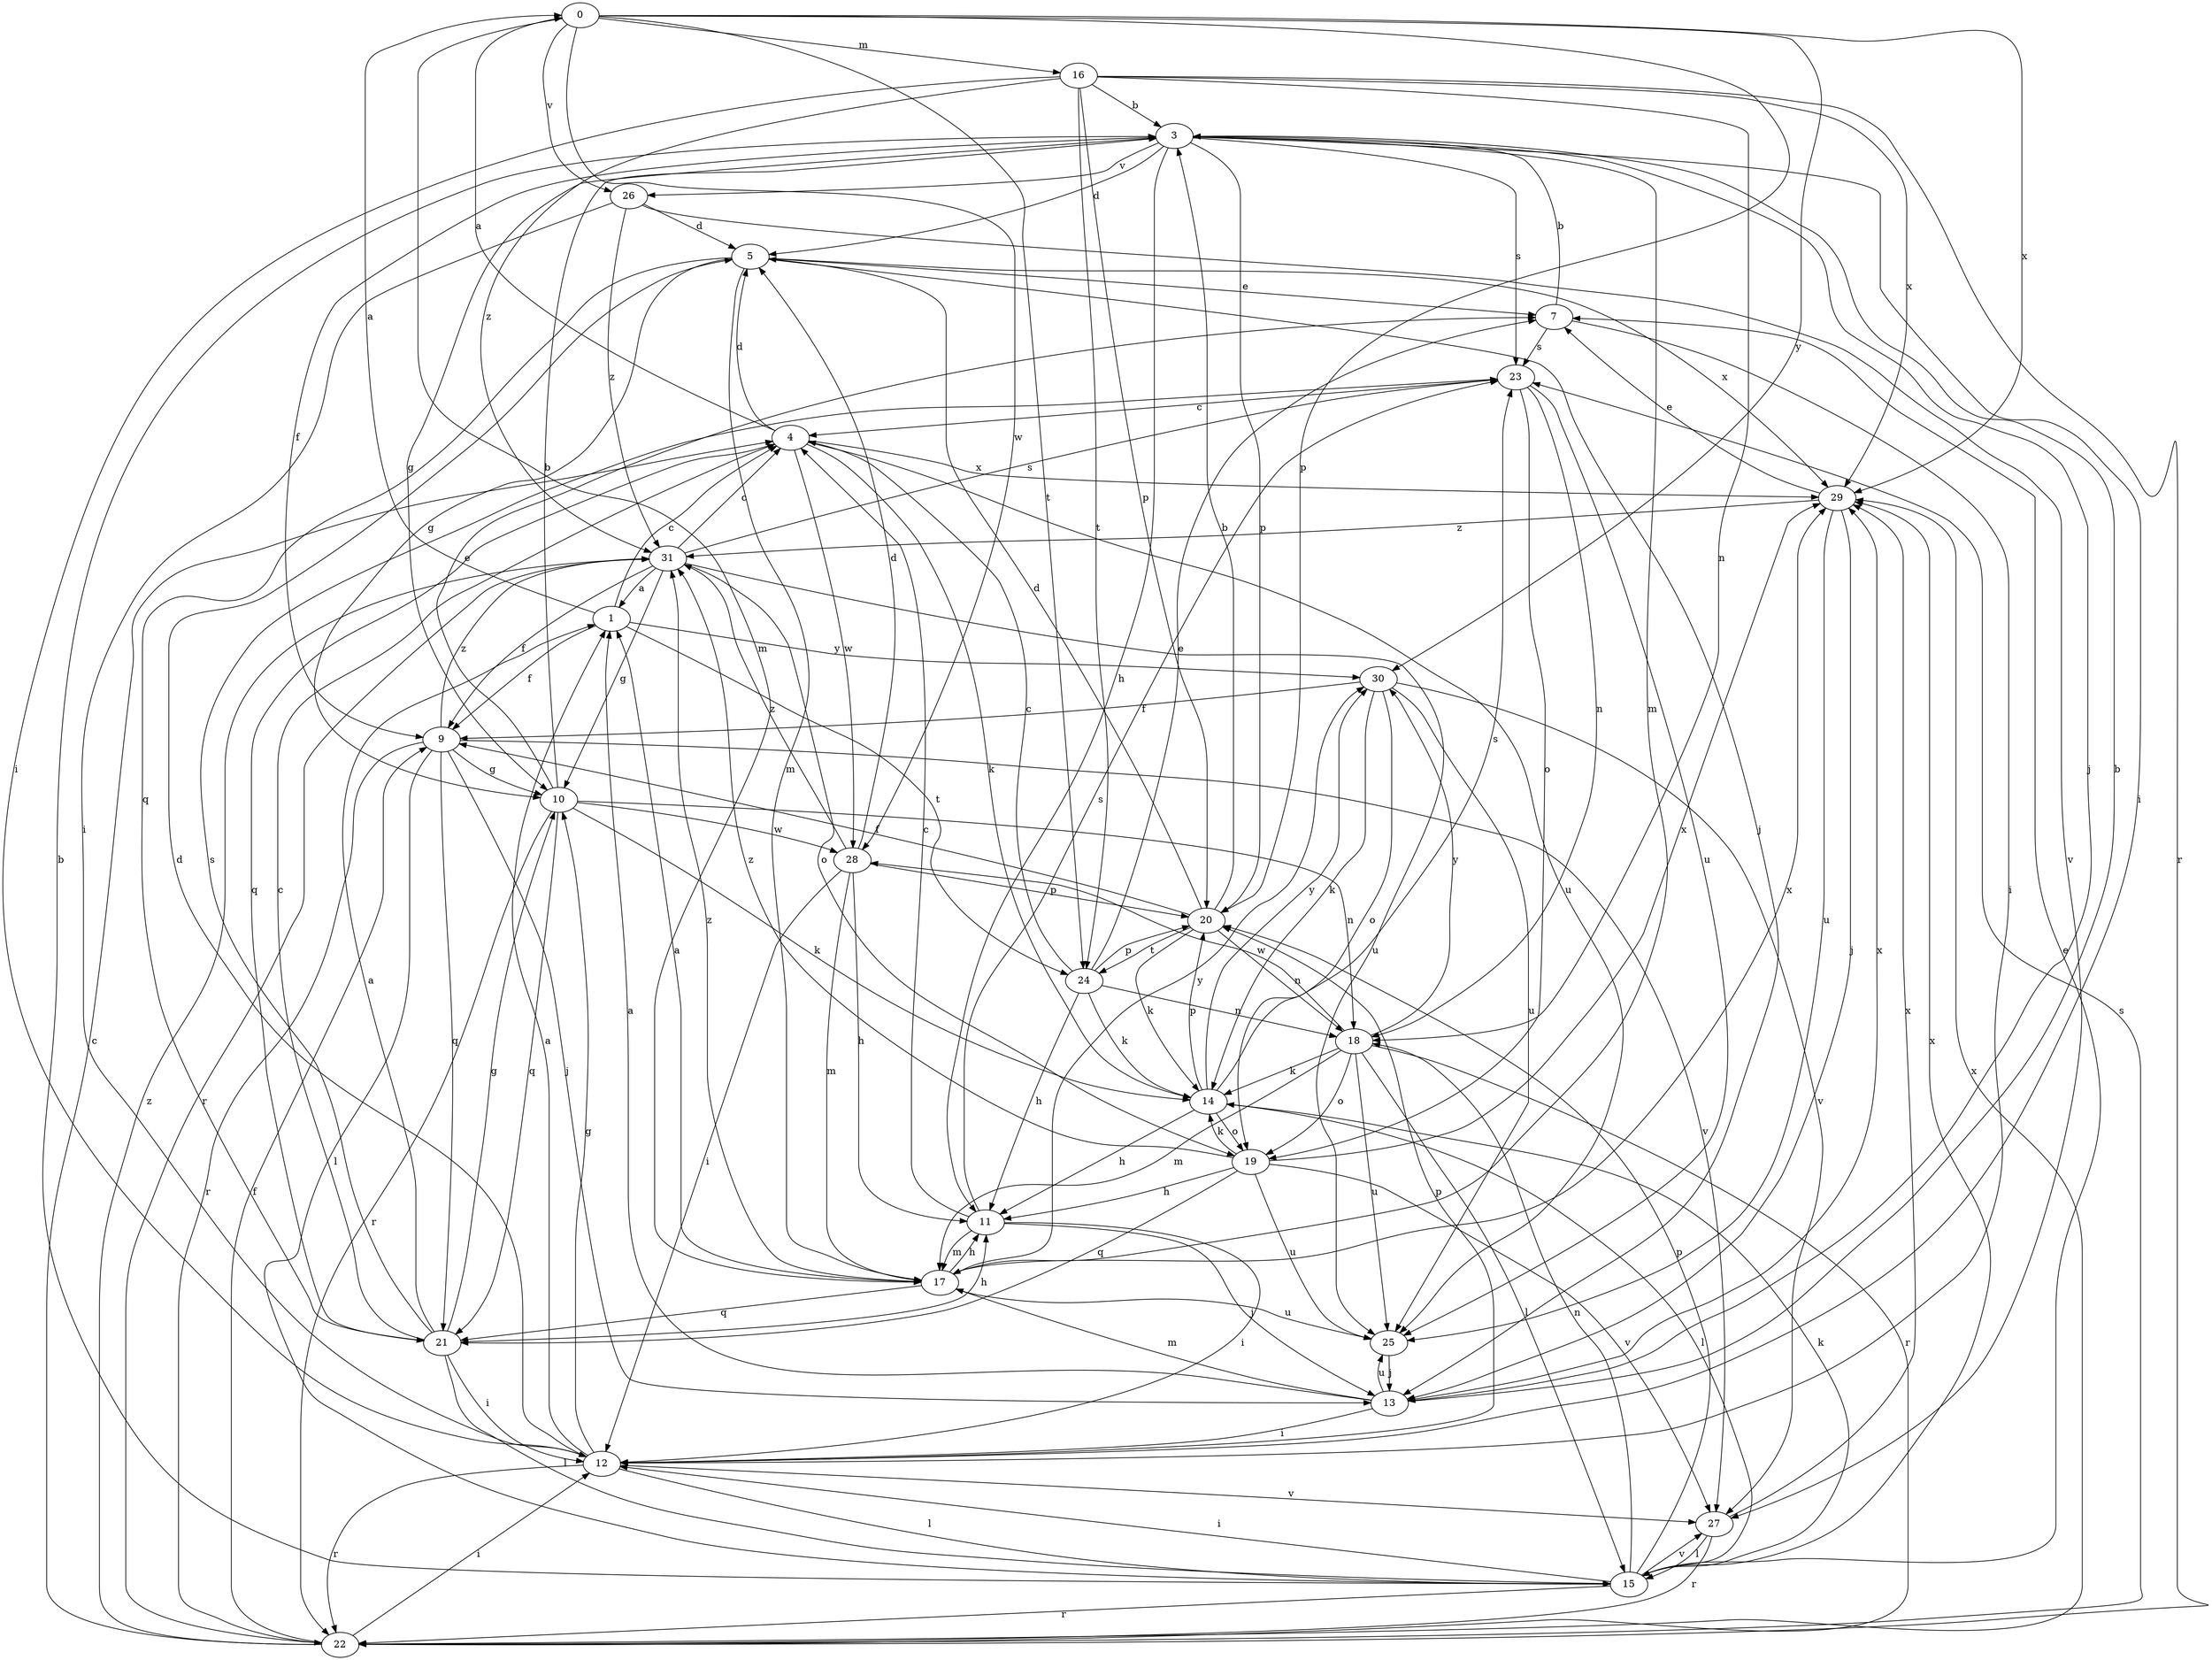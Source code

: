 strict digraph  {
0;
1;
3;
4;
5;
7;
9;
10;
11;
12;
13;
14;
15;
16;
17;
18;
19;
20;
21;
22;
23;
24;
25;
26;
27;
28;
29;
30;
31;
0 -> 16  [label=m];
0 -> 17  [label=m];
0 -> 20  [label=p];
0 -> 24  [label=t];
0 -> 26  [label=v];
0 -> 28  [label=w];
0 -> 29  [label=x];
0 -> 30  [label=y];
1 -> 0  [label=a];
1 -> 4  [label=c];
1 -> 9  [label=f];
1 -> 24  [label=t];
1 -> 30  [label=y];
3 -> 5  [label=d];
3 -> 9  [label=f];
3 -> 10  [label=g];
3 -> 11  [label=h];
3 -> 12  [label=i];
3 -> 13  [label=j];
3 -> 17  [label=m];
3 -> 20  [label=p];
3 -> 23  [label=s];
3 -> 26  [label=v];
4 -> 0  [label=a];
4 -> 5  [label=d];
4 -> 14  [label=k];
4 -> 21  [label=q];
4 -> 25  [label=u];
4 -> 28  [label=w];
4 -> 29  [label=x];
5 -> 7  [label=e];
5 -> 10  [label=g];
5 -> 13  [label=j];
5 -> 17  [label=m];
5 -> 21  [label=q];
5 -> 29  [label=x];
7 -> 3  [label=b];
7 -> 12  [label=i];
7 -> 23  [label=s];
9 -> 10  [label=g];
9 -> 13  [label=j];
9 -> 15  [label=l];
9 -> 21  [label=q];
9 -> 22  [label=r];
9 -> 27  [label=v];
9 -> 31  [label=z];
10 -> 3  [label=b];
10 -> 7  [label=e];
10 -> 14  [label=k];
10 -> 18  [label=n];
10 -> 21  [label=q];
10 -> 22  [label=r];
10 -> 28  [label=w];
11 -> 4  [label=c];
11 -> 12  [label=i];
11 -> 13  [label=j];
11 -> 17  [label=m];
11 -> 23  [label=s];
12 -> 1  [label=a];
12 -> 5  [label=d];
12 -> 10  [label=g];
12 -> 15  [label=l];
12 -> 20  [label=p];
12 -> 22  [label=r];
12 -> 27  [label=v];
13 -> 1  [label=a];
13 -> 3  [label=b];
13 -> 12  [label=i];
13 -> 17  [label=m];
13 -> 25  [label=u];
13 -> 29  [label=x];
14 -> 11  [label=h];
14 -> 15  [label=l];
14 -> 19  [label=o];
14 -> 20  [label=p];
14 -> 23  [label=s];
14 -> 30  [label=y];
15 -> 3  [label=b];
15 -> 7  [label=e];
15 -> 12  [label=i];
15 -> 14  [label=k];
15 -> 18  [label=n];
15 -> 20  [label=p];
15 -> 22  [label=r];
15 -> 27  [label=v];
15 -> 29  [label=x];
16 -> 3  [label=b];
16 -> 12  [label=i];
16 -> 18  [label=n];
16 -> 20  [label=p];
16 -> 22  [label=r];
16 -> 24  [label=t];
16 -> 29  [label=x];
16 -> 31  [label=z];
17 -> 1  [label=a];
17 -> 11  [label=h];
17 -> 21  [label=q];
17 -> 25  [label=u];
17 -> 29  [label=x];
17 -> 30  [label=y];
17 -> 31  [label=z];
18 -> 14  [label=k];
18 -> 15  [label=l];
18 -> 17  [label=m];
18 -> 19  [label=o];
18 -> 22  [label=r];
18 -> 25  [label=u];
18 -> 28  [label=w];
18 -> 30  [label=y];
19 -> 11  [label=h];
19 -> 14  [label=k];
19 -> 21  [label=q];
19 -> 25  [label=u];
19 -> 27  [label=v];
19 -> 29  [label=x];
19 -> 31  [label=z];
20 -> 3  [label=b];
20 -> 5  [label=d];
20 -> 9  [label=f];
20 -> 14  [label=k];
20 -> 18  [label=n];
20 -> 24  [label=t];
21 -> 1  [label=a];
21 -> 4  [label=c];
21 -> 10  [label=g];
21 -> 11  [label=h];
21 -> 12  [label=i];
21 -> 15  [label=l];
21 -> 23  [label=s];
22 -> 4  [label=c];
22 -> 9  [label=f];
22 -> 12  [label=i];
22 -> 23  [label=s];
22 -> 29  [label=x];
22 -> 31  [label=z];
23 -> 4  [label=c];
23 -> 18  [label=n];
23 -> 19  [label=o];
23 -> 25  [label=u];
24 -> 4  [label=c];
24 -> 7  [label=e];
24 -> 11  [label=h];
24 -> 14  [label=k];
24 -> 18  [label=n];
24 -> 20  [label=p];
25 -> 13  [label=j];
26 -> 5  [label=d];
26 -> 12  [label=i];
26 -> 27  [label=v];
26 -> 31  [label=z];
27 -> 15  [label=l];
27 -> 22  [label=r];
27 -> 29  [label=x];
28 -> 5  [label=d];
28 -> 11  [label=h];
28 -> 12  [label=i];
28 -> 17  [label=m];
28 -> 20  [label=p];
28 -> 31  [label=z];
29 -> 7  [label=e];
29 -> 13  [label=j];
29 -> 25  [label=u];
29 -> 31  [label=z];
30 -> 9  [label=f];
30 -> 14  [label=k];
30 -> 19  [label=o];
30 -> 25  [label=u];
30 -> 27  [label=v];
31 -> 1  [label=a];
31 -> 4  [label=c];
31 -> 9  [label=f];
31 -> 10  [label=g];
31 -> 19  [label=o];
31 -> 22  [label=r];
31 -> 23  [label=s];
31 -> 25  [label=u];
}
